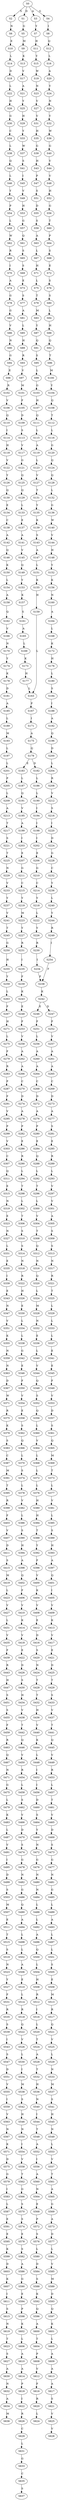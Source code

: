 strict digraph  {
	S0 -> S1 [ label = D ];
	S0 -> S2 [ label = S ];
	S0 -> S3 [ label = A ];
	S0 -> S4 [ label = G ];
	S1 -> S5 [ label = G ];
	S2 -> S6 [ label = N ];
	S3 -> S7 [ label = Y ];
	S4 -> S8 [ label = I ];
	S5 -> S9 [ label = M ];
	S6 -> S10 [ label = E ];
	S7 -> S11 [ label = H ];
	S8 -> S12 [ label = Q ];
	S9 -> S13 [ label = K ];
	S10 -> S14 [ label = L ];
	S11 -> S15 [ label = Y ];
	S12 -> S16 [ label = L ];
	S13 -> S17 [ label = V ];
	S14 -> S18 [ label = D ];
	S15 -> S19 [ label = W ];
	S16 -> S20 [ label = A ];
	S17 -> S21 [ label = A ];
	S18 -> S22 [ label = L ];
	S19 -> S23 [ label = N ];
	S20 -> S24 [ label = Y ];
	S21 -> S25 [ label = Y ];
	S22 -> S26 [ label = H ];
	S23 -> S27 [ label = V ];
	S24 -> S28 [ label = N ];
	S25 -> S29 [ label = H ];
	S26 -> S30 [ label = G ];
	S27 -> S31 [ label = V ];
	S28 -> S32 [ label = Y ];
	S29 -> S33 [ label = Y ];
	S30 -> S34 [ label = C ];
	S31 -> S35 [ label = H ];
	S32 -> S36 [ label = W ];
	S33 -> S37 [ label = W ];
	S34 -> S38 [ label = L ];
	S35 -> S39 [ label = G ];
	S36 -> S40 [ label = G ];
	S37 -> S41 [ label = S ];
	S38 -> S42 [ label = Q ];
	S39 -> S43 [ label = H ];
	S40 -> S44 [ label = V ];
	S41 -> S45 [ label = I ];
	S42 -> S46 [ label = L ];
	S43 -> S47 [ label = P ];
	S44 -> S48 [ label = V ];
	S45 -> S49 [ label = V ];
	S46 -> S50 [ label = Y ];
	S47 -> S51 [ label = S ];
	S48 -> S52 [ label = H ];
	S49 -> S53 [ label = H ];
	S50 -> S54 [ label = P ];
	S51 -> S55 [ label = D ];
	S52 -> S56 [ label = G ];
	S53 -> S57 [ label = G ];
	S54 -> S58 [ label = L ];
	S55 -> S59 [ label = S ];
	S56 -> S60 [ label = T ];
	S57 -> S61 [ label = Q ];
	S58 -> S62 [ label = W ];
	S59 -> S63 [ label = A ];
	S60 -> S64 [ label = P ];
	S61 -> S65 [ label = S ];
	S62 -> S66 [ label = R ];
	S63 -> S67 [ label = L ];
	S64 -> S68 [ label = S ];
	S65 -> S69 [ label = S ];
	S66 -> S70 [ label = I ];
	S67 -> S71 [ label = H ];
	S68 -> S72 [ label = E ];
	S69 -> S73 [ label = E ];
	S70 -> S74 [ label = A ];
	S71 -> S75 [ label = L ];
	S72 -> S76 [ label = S ];
	S73 -> S77 [ label = S ];
	S74 -> S78 [ label = G ];
	S75 -> S79 [ label = T ];
	S76 -> S80 [ label = S ];
	S77 -> S81 [ label = A ];
	S78 -> S82 [ label = G ];
	S79 -> S83 [ label = M ];
	S80 -> S84 [ label = L ];
	S81 -> S85 [ label = L ];
	S82 -> S86 [ label = V ];
	S83 -> S87 [ label = Y ];
	S84 -> S88 [ label = H ];
	S85 -> S89 [ label = H ];
	S86 -> S90 [ label = N ];
	S87 -> S91 [ label = Q ];
	S88 -> S92 [ label = Q ];
	S89 -> S93 [ label = R ];
	S90 -> S94 [ label = G ];
	S91 -> S95 [ label = S ];
	S92 -> S96 [ label = T ];
	S93 -> S97 [ label = V ];
	S94 -> S98 [ label = E ];
	S95 -> S99 [ label = L ];
	S96 -> S100 [ label = M ];
	S97 -> S101 [ label = M ];
	S98 -> S102 [ label = R ];
	S99 -> S103 [ label = G ];
	S100 -> S104 [ label = Y ];
	S101 -> S105 [ label = F ];
	S102 -> S106 [ label = V ];
	S103 -> S107 [ label = H ];
	S104 -> S108 [ label = Q ];
	S105 -> S109 [ label = D ];
	S106 -> S110 [ label = Q ];
	S107 -> S111 [ label = Q ];
	S108 -> S112 [ label = T ];
	S109 -> S113 [ label = S ];
	S110 -> S114 [ label = I ];
	S111 -> S115 [ label = L ];
	S112 -> S116 [ label = L ];
	S113 -> S117 [ label = V ];
	S114 -> S118 [ label = H ];
	S115 -> S119 [ label = A ];
	S116 -> S120 [ label = G ];
	S117 -> S121 [ label = G ];
	S118 -> S122 [ label = V ];
	S119 -> S123 [ label = L ];
	S120 -> S124 [ label = Q ];
	S121 -> S125 [ label = Q ];
	S122 -> S126 [ label = Y ];
	S123 -> S127 [ label = V ];
	S124 -> S128 [ label = Q ];
	S125 -> S129 [ label = Q ];
	S126 -> S130 [ label = Q ];
	S127 -> S131 [ label = T ];
	S128 -> S132 [ label = L ];
	S129 -> S133 [ label = L ];
	S130 -> S134 [ label = E ];
	S131 -> S135 [ label = Y ];
	S132 -> S136 [ label = G ];
	S133 -> S137 [ label = E ];
	S134 -> S138 [ label = C ];
	S135 -> S139 [ label = K ];
	S136 -> S140 [ label = W ];
	S137 -> S141 [ label = A ];
	S138 -> S142 [ label = A ];
	S139 -> S143 [ label = S ];
	S140 -> S144 [ label = V ];
	S141 -> S145 [ label = V ];
	S142 -> S146 [ label = Q ];
	S143 -> S147 [ label = A ];
	S144 -> S148 [ label = H ];
	S145 -> S149 [ label = Q ];
	S146 -> S150 [ label = K ];
	S147 -> S151 [ label = L ];
	S148 -> S152 [ label = Y ];
	S149 -> S153 [ label = Y ];
	S150 -> S154 [ label = L ];
	S151 -> S155 [ label = K ];
	S152 -> S156 [ label = K ];
	S153 -> S157 [ label = K ];
	S154 -> S158 [ label = A ];
	S155 -> S159 [ label = H ];
	S156 -> S160 [ label = N ];
	S157 -> S161 [ label = S ];
	S158 -> S162 [ label = Q ];
	S159 -> S163 [ label = L ];
	S160 -> S164 [ label = A ];
	S161 -> S165 [ label = A ];
	S162 -> S166 [ label = V ];
	S163 -> S167 [ label = P ];
	S164 -> S168 [ label = L ];
	S165 -> S169 [ label = L ];
	S166 -> S170 [ label = N ];
	S167 -> S171 [ label = I ];
	S168 -> S172 [ label = K ];
	S169 -> S173 [ label = K ];
	S170 -> S174 [ label = Y ];
	S171 -> S175 [ label = A ];
	S172 -> S176 [ label = H ];
	S173 -> S177 [ label = H ];
	S174 -> S178 [ label = K ];
	S175 -> S179 [ label = Q ];
	S176 -> S180 [ label = L ];
	S177 -> S163 [ label = L ];
	S178 -> S181 [ label = D ];
	S179 -> S182 [ label = D ];
	S179 -> S183 [ label = E ];
	S180 -> S184 [ label = S ];
	S181 -> S185 [ label = A ];
	S182 -> S186 [ label = L ];
	S183 -> S187 [ label = L ];
	S184 -> S188 [ label = I ];
	S185 -> S189 [ label = L ];
	S186 -> S190 [ label = L ];
	S187 -> S191 [ label = Q ];
	S188 -> S192 [ label = A ];
	S189 -> S193 [ label = M ];
	S190 -> S194 [ label = I ];
	S191 -> S195 [ label = V ];
	S192 -> S196 [ label = Q ];
	S193 -> S197 [ label = L ];
	S194 -> S198 [ label = I ];
	S195 -> S199 [ label = A ];
	S196 -> S200 [ label = D ];
	S197 -> S201 [ label = L ];
	S198 -> S202 [ label = I ];
	S199 -> S203 [ label = I ];
	S200 -> S204 [ label = L ];
	S201 -> S205 [ label = P ];
	S202 -> S206 [ label = E ];
	S203 -> S207 [ label = E ];
	S204 -> S208 [ label = R ];
	S205 -> S209 [ label = L ];
	S206 -> S210 [ label = G ];
	S207 -> S211 [ label = G ];
	S208 -> S212 [ label = V ];
	S209 -> S213 [ label = A ];
	S210 -> S214 [ label = C ];
	S211 -> S215 [ label = C ];
	S212 -> S216 [ label = S ];
	S213 -> S217 [ label = T ];
	S214 -> S218 [ label = Y ];
	S215 -> S219 [ label = Y ];
	S216 -> S220 [ label = I ];
	S217 -> S221 [ label = S ];
	S218 -> S222 [ label = L ];
	S219 -> S223 [ label = M ];
	S220 -> S224 [ label = D ];
	S221 -> S225 [ label = T ];
	S222 -> S226 [ label = Y ];
	S223 -> S227 [ label = Y ];
	S224 -> S228 [ label = G ];
	S225 -> S229 [ label = N ];
	S226 -> S230 [ label = R ];
	S227 -> S231 [ label = R ];
	S228 -> S232 [ label = C ];
	S229 -> S233 [ label = V ];
	S230 -> S234 [ label = I ];
	S231 -> S235 [ label = I ];
	S232 -> S236 [ label = Y ];
	S233 -> S237 [ label = Y ];
	S234 -> S238 [ label = F ];
	S235 -> S239 [ label = F ];
	S236 -> S240 [ label = L ];
	S237 -> S241 [ label = V ];
	S238 -> S242 [ label = K ];
	S239 -> S243 [ label = K ];
	S240 -> S244 [ label = Y ];
	S241 -> S245 [ label = T ];
	S242 -> S246 [ label = E ];
	S242 -> S247 [ label = D ];
	S243 -> S248 [ label = E ];
	S244 -> S249 [ label = R ];
	S245 -> S250 [ label = G ];
	S246 -> S251 [ label = F ];
	S247 -> S252 [ label = F ];
	S248 -> S253 [ label = F ];
	S249 -> S254 [ label = I ];
	S250 -> S255 [ label = H ];
	S251 -> S256 [ label = L ];
	S252 -> S257 [ label = V ];
	S253 -> S258 [ label = V ];
	S254 -> S238 [ label = F ];
	S255 -> S259 [ label = Y ];
	S256 -> S260 [ label = A ];
	S257 -> S261 [ label = A ];
	S258 -> S262 [ label = A ];
	S259 -> S263 [ label = L ];
	S260 -> S264 [ label = A ];
	S261 -> S265 [ label = A ];
	S262 -> S266 [ label = A ];
	S263 -> S267 [ label = F ];
	S264 -> S268 [ label = C ];
	S265 -> S269 [ label = C ];
	S266 -> S270 [ label = C ];
	S267 -> S271 [ label = H ];
	S268 -> S272 [ label = D ];
	S269 -> S273 [ label = D ];
	S270 -> S274 [ label = D ];
	S271 -> S275 [ label = L ];
	S272 -> S276 [ label = A ];
	S273 -> S277 [ label = A ];
	S274 -> S278 [ label = A ];
	S275 -> S279 [ label = F ];
	S276 -> S280 [ label = P ];
	S277 -> S281 [ label = S ];
	S278 -> S282 [ label = P ];
	S279 -> S283 [ label = R ];
	S280 -> S284 [ label = E ];
	S281 -> S285 [ label = E ];
	S282 -> S286 [ label = E ];
	S283 -> S287 [ label = P ];
	S284 -> S288 [ label = Q ];
	S285 -> S289 [ label = R ];
	S286 -> S290 [ label = R ];
	S287 -> S291 [ label = F ];
	S288 -> S292 [ label = L ];
	S289 -> S293 [ label = L ];
	S290 -> S294 [ label = L ];
	S291 -> S295 [ label = V ];
	S292 -> S296 [ label = T ];
	S293 -> S297 [ label = V ];
	S294 -> S298 [ label = T ];
	S295 -> S299 [ label = P ];
	S296 -> S300 [ label = L ];
	S297 -> S301 [ label = V ];
	S298 -> S302 [ label = L ];
	S299 -> S303 [ label = V ];
	S300 -> S304 [ label = V ];
	S301 -> S305 [ label = A ];
	S302 -> S306 [ label = T ];
	S303 -> S307 [ label = C ];
	S304 -> S308 [ label = T ];
	S305 -> S309 [ label = S ];
	S306 -> S310 [ label = S ];
	S307 -> S311 [ label = Q ];
	S308 -> S312 [ label = Q ];
	S309 -> S313 [ label = S ];
	S310 -> S314 [ label = S ];
	S311 -> S315 [ label = E ];
	S312 -> S316 [ label = N ];
	S313 -> S317 [ label = N ];
	S314 -> S318 [ label = N ];
	S315 -> S319 [ label = N ];
	S316 -> S320 [ label = Q ];
	S317 -> S321 [ label = R ];
	S318 -> S322 [ label = R ];
	S319 -> S323 [ label = E ];
	S320 -> S324 [ label = L ];
	S321 -> S325 [ label = T ];
	S322 -> S326 [ label = H ];
	S323 -> S327 [ label = N ];
	S324 -> S328 [ label = M ];
	S325 -> S329 [ label = L ];
	S326 -> S330 [ label = E ];
	S327 -> S331 [ label = L ];
	S328 -> S332 [ label = N ];
	S329 -> S333 [ label = L ];
	S330 -> S334 [ label = L ];
	S331 -> S335 [ label = E ];
	S332 -> S336 [ label = E ];
	S333 -> S337 [ label = L ];
	S334 -> S338 [ label = L ];
	S335 -> S339 [ label = I ];
	S336 -> S340 [ label = L ];
	S337 -> S341 [ label = E ];
	S338 -> S342 [ label = G ];
	S339 -> S343 [ label = E ];
	S340 -> S344 [ label = V ];
	S341 -> S345 [ label = E ];
	S342 -> S346 [ label = E ];
	S343 -> S347 [ label = N ];
	S344 -> S348 [ label = Q ];
	S345 -> S349 [ label = F ];
	S346 -> S350 [ label = F ];
	S347 -> S351 [ label = V ];
	S348 -> S352 [ label = S ];
	S349 -> S353 [ label = V ];
	S350 -> S354 [ label = V ];
	S351 -> S355 [ label = K ];
	S352 -> S356 [ label = Q ];
	S353 -> S357 [ label = D ];
	S354 -> S358 [ label = E ];
	S355 -> S359 [ label = N ];
	S356 -> S360 [ label = L ];
	S357 -> S361 [ label = S ];
	S358 -> S362 [ label = S ];
	S359 -> S363 [ label = N ];
	S360 -> S364 [ label = V ];
	S361 -> S365 [ label = Q ];
	S362 -> S366 [ label = Q ];
	S363 -> S367 [ label = D ];
	S364 -> S368 [ label = L ];
	S365 -> S369 [ label = M ];
	S366 -> S370 [ label = L ];
	S367 -> S371 [ label = W ];
	S368 -> S372 [ label = L ];
	S369 -> S373 [ label = T ];
	S370 -> S374 [ label = S ];
	S371 -> S375 [ label = R ];
	S372 -> S376 [ label = L ];
	S373 -> S377 [ label = L ];
	S374 -> S378 [ label = L ];
	S375 -> S379 [ label = K ];
	S376 -> S380 [ label = H ];
	S377 -> S381 [ label = V ];
	S378 -> S382 [ label = V ];
	S379 -> S383 [ label = S ];
	S380 -> S384 [ label = H ];
	S381 -> S385 [ label = L ];
	S382 -> S386 [ label = L ];
	S383 -> S387 [ label = C ];
	S384 -> S388 [ label = T ];
	S385 -> S389 [ label = S ];
	S386 -> S390 [ label = S ];
	S387 -> S391 [ label = M ];
	S388 -> S392 [ label = Y ];
	S389 -> S393 [ label = H ];
	S390 -> S394 [ label = H ];
	S391 -> S395 [ label = T ];
	S392 -> S396 [ label = F ];
	S393 -> S397 [ label = A ];
	S394 -> S398 [ label = A ];
	S395 -> S399 [ label = R ];
	S396 -> S400 [ label = V ];
	S397 -> S401 [ label = Q ];
	S398 -> S402 [ label = Q ];
	S399 -> S403 [ label = F ];
	S400 -> S404 [ label = K ];
	S401 -> S405 [ label = I ];
	S402 -> S406 [ label = F ];
	S403 -> S407 [ label = V ];
	S404 -> S408 [ label = V ];
	S405 -> S409 [ label = V ];
	S406 -> S410 [ label = V ];
	S407 -> S411 [ label = D ];
	S408 -> S412 [ label = E ];
	S409 -> S413 [ label = K ];
	S410 -> S414 [ label = K ];
	S411 -> S415 [ label = S ];
	S412 -> S416 [ label = D ];
	S413 -> S417 [ label = V ];
	S414 -> S418 [ label = V ];
	S415 -> S419 [ label = M ];
	S416 -> S420 [ label = S ];
	S417 -> S421 [ label = E ];
	S418 -> S422 [ label = E ];
	S419 -> S423 [ label = L ];
	S420 -> S424 [ label = N ];
	S421 -> S425 [ label = D ];
	S422 -> S426 [ label = D ];
	S423 -> S427 [ label = V ];
	S424 -> S428 [ label = T ];
	S425 -> S429 [ label = T ];
	S426 -> S430 [ label = S ];
	S427 -> S431 [ label = L ];
	S428 -> S432 [ label = T ];
	S429 -> S433 [ label = S ];
	S430 -> S434 [ label = H ];
	S431 -> S435 [ label = V ];
	S432 -> S436 [ label = H ];
	S433 -> S437 [ label = V ];
	S434 -> S438 [ label = V ];
	S435 -> S439 [ label = F ];
	S436 -> S440 [ label = V ];
	S437 -> S441 [ label = T ];
	S438 -> S442 [ label = T ];
	S439 -> S443 [ label = R ];
	S440 -> S444 [ label = K ];
	S441 -> S445 [ label = Q ];
	S442 -> S446 [ label = Q ];
	S443 -> S447 [ label = H ];
	S444 -> S448 [ label = L ];
	S445 -> S449 [ label = V ];
	S446 -> S450 [ label = V ];
	S447 -> S451 [ label = S ];
	S448 -> S452 [ label = I ];
	S449 -> S453 [ label = R ];
	S450 -> S454 [ label = R ];
	S451 -> S455 [ label = S ];
	S452 -> S456 [ label = I ];
	S453 -> S457 [ label = L ];
	S454 -> S458 [ label = L ];
	S455 -> S459 [ label = F ];
	S456 -> S460 [ label = D ];
	S457 -> S461 [ label = T ];
	S458 -> S462 [ label = S ];
	S459 -> S463 [ label = R ];
	S460 -> S464 [ label = S ];
	S461 -> S465 [ label = V ];
	S462 -> S466 [ label = V ];
	S463 -> S467 [ label = Q ];
	S464 -> S468 [ label = Y ];
	S465 -> S469 [ label = D ];
	S466 -> S470 [ label = D ];
	S467 -> S471 [ label = N ];
	S468 -> S472 [ label = N ];
	S469 -> S473 [ label = S ];
	S470 -> S474 [ label = S ];
	S471 -> S475 [ label = G ];
	S472 -> S476 [ label = G ];
	S473 -> S477 [ label = G ];
	S474 -> S478 [ label = G ];
	S475 -> S479 [ label = L ];
	S476 -> S480 [ label = N ];
	S477 -> S481 [ label = N ];
	S478 -> S482 [ label = N ];
	S479 -> S483 [ label = K ];
	S480 -> S484 [ label = N ];
	S481 -> S485 [ label = G ];
	S482 -> S486 [ label = G ];
	S483 -> S487 [ label = L ];
	S484 -> S488 [ label = L ];
	S485 -> S489 [ label = L ];
	S486 -> S490 [ label = Q ];
	S487 -> S491 [ label = V ];
	S488 -> S492 [ label = L ];
	S489 -> S493 [ label = A ];
	S490 -> S494 [ label = A ];
	S491 -> S495 [ label = I ];
	S492 -> S496 [ label = A ];
	S493 -> S497 [ label = L ];
	S494 -> S498 [ label = L ];
	S495 -> S499 [ label = D ];
	S496 -> S500 [ label = Q ];
	S497 -> S501 [ label = L ];
	S498 -> S502 [ label = L ];
	S499 -> S503 [ label = S ];
	S500 -> S504 [ label = L ];
	S501 -> S505 [ label = S ];
	S502 -> S506 [ label = A ];
	S503 -> S507 [ label = M ];
	S504 -> S508 [ label = H ];
	S505 -> S509 [ label = E ];
	S506 -> S510 [ label = E ];
	S507 -> S511 [ label = E ];
	S508 -> S512 [ label = R ];
	S509 -> S513 [ label = M ];
	S510 -> S514 [ label = L ];
	S511 -> S515 [ label = T ];
	S512 -> S516 [ label = I ];
	S513 -> S517 [ label = R ];
	S514 -> S518 [ label = R ];
	S515 -> S519 [ label = S ];
	S516 -> S520 [ label = L ];
	S517 -> S521 [ label = Q ];
	S518 -> S522 [ label = Q ];
	S519 -> S523 [ label = N ];
	S520 -> S524 [ label = T ];
	S521 -> S525 [ label = V ];
	S522 -> S526 [ label = V ];
	S523 -> S527 [ label = Y ];
	S524 -> S528 [ label = A ];
	S525 -> S529 [ label = L ];
	S526 -> S530 [ label = L ];
	S527 -> S531 [ label = F ];
	S528 -> S532 [ label = T ];
	S529 -> S533 [ label = N ];
	S530 -> S534 [ label = I ];
	S531 -> S535 [ label = R ];
	S532 -> S536 [ label = H ];
	S533 -> S537 [ label = M ];
	S534 -> S538 [ label = M ];
	S535 -> S539 [ label = S ];
	S536 -> S540 [ label = N ];
	S537 -> S541 [ label = S ];
	S538 -> S542 [ label = S ];
	S539 -> S543 [ label = I ];
	S540 -> S544 [ label = I ];
	S541 -> S545 [ label = H ];
	S542 -> S546 [ label = H ];
	S543 -> S547 [ label = S ];
	S544 -> S548 [ label = T ];
	S545 -> S549 [ label = N ];
	S546 -> S550 [ label = N ];
	S547 -> S551 [ label = D ];
	S548 -> S552 [ label = A ];
	S549 -> S553 [ label = L ];
	S550 -> S554 [ label = I ];
	S551 -> S555 [ label = V ];
	S552 -> S556 [ label = I ];
	S553 -> S557 [ label = V ];
	S554 -> S558 [ label = V ];
	S555 -> S559 [ label = I ];
	S556 -> S560 [ label = A ];
	S557 -> S561 [ label = T ];
	S558 -> S562 [ label = T ];
	S559 -> S563 [ label = V ];
	S560 -> S564 [ label = N ];
	S561 -> S565 [ label = A ];
	S562 -> S566 [ label = G ];
	S563 -> S567 [ label = N ];
	S564 -> S568 [ label = E ];
	S565 -> S569 [ label = G ];
	S566 -> S570 [ label = S ];
	S567 -> S571 [ label = K ];
	S568 -> S572 [ label = P ];
	S569 -> S573 [ label = A ];
	S570 -> S574 [ label = S ];
	S571 -> S575 [ label = D ];
	S572 -> S576 [ label = S ];
	S573 -> S577 [ label = D ];
	S574 -> S578 [ label = E ];
	S575 -> S579 [ label = G ];
	S576 -> S580 [ label = L ];
	S577 -> S581 [ label = L ];
	S578 -> S582 [ label = S ];
	S579 -> S583 [ label = I ];
	S580 -> S584 [ label = D ];
	S581 -> S585 [ label = V ];
	S582 -> S586 [ label = A ];
	S583 -> S587 [ label = L ];
	S584 -> S588 [ label = S ];
	S585 -> S589 [ label = M ];
	S586 -> S590 [ label = G ];
	S587 -> S591 [ label = E ];
	S588 -> S592 [ label = K ];
	S589 -> S593 [ label = D ];
	S590 -> S594 [ label = E ];
	S591 -> S595 [ label = E ];
	S592 -> S596 [ label = Q ];
	S593 -> S597 [ label = Q ];
	S594 -> S598 [ label = P ];
	S595 -> S599 [ label = K ];
	S596 -> S600 [ label = A ];
	S597 -> S601 [ label = K ];
	S598 -> S602 [ label = K ];
	S599 -> S603 [ label = D ];
	S600 -> S604 [ label = T ];
	S601 -> S605 [ label = L ];
	S602 -> S606 [ label = L ];
	S603 -> S607 [ label = K ];
	S604 -> S608 [ label = P ];
	S605 -> S609 [ label = A ];
	S606 -> S610 [ label = A ];
	S607 -> S611 [ label = I ];
	S608 -> S612 [ label = V ];
	S609 -> S613 [ label = A ];
	S610 -> S614 [ label = A ];
	S611 -> S615 [ label = S ];
	S612 -> S616 [ label = F ];
	S613 -> S617 [ label = A ];
	S614 -> S618 [ label = P ];
	S615 -> S619 [ label = N ];
	S616 -> S620 [ label = R ];
	S617 -> S621 [ label = S ];
	S618 -> S622 [ label = I ];
	S619 -> S623 [ label = T ];
	S620 -> S624 [ label = L ];
	S621 -> S625 [ label = V ];
	S622 -> S626 [ label = R ];
	S623 -> S627 [ label = S ];
	S625 -> S628 [ label = V ];
	S626 -> S629 [ label = C ];
	S627 -> S630 [ label = A ];
	S629 -> S631 [ label = L ];
	S630 -> S632 [ label = N ];
	S631 -> S633 [ label = G ];
	S632 -> S634 [ label = A ];
	S633 -> S635 [ label = C ];
	S634 -> S636 [ label = M ];
	S635 -> S637 [ label = S ];
}
